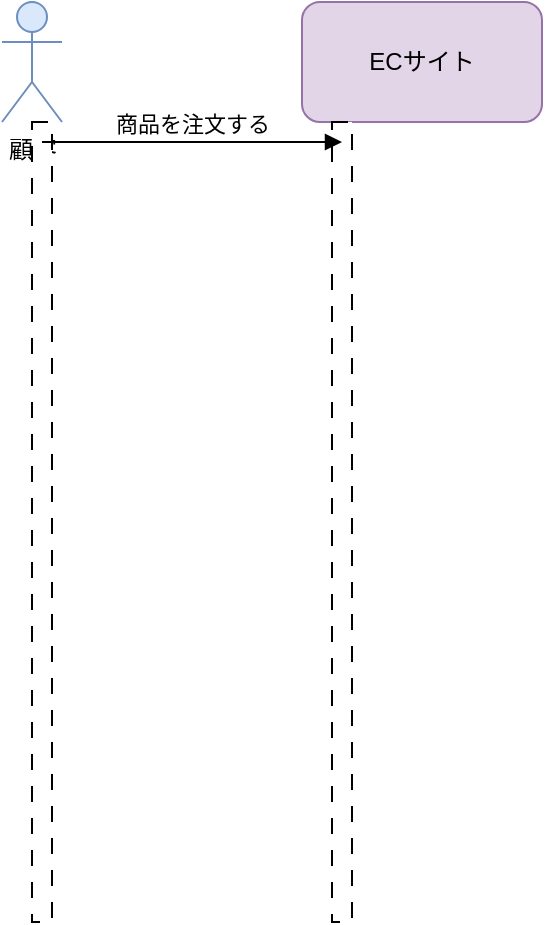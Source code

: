 <?xml version="1.0" encoding="UTF-8"?>
<mxfile 
        version="24.7.8" 
        type="device">
  <diagram id="diagram_1755524116056" name="Sequence Diagram">
    <mxGraphModel dx="1422" dy="762" 
                  grid="1" gridSize="10" 
                  guides="1" tooltips="1" 
                  connect="1" arrows="1" 
                  fold="1" page="1" 
                  pageScale="1" 
                  pageWidth="827" 
                  pageHeight="1169" 
                  math="0" shadow="0">
      <root>
        <mxCell id="0" />
        <mxCell id="1" parent="0" />
        <mxCell id="actor_2" value="顧客" 
                style="shape=umlActor;verticalLabelPosition=bottom;verticalAlign=top;html=1;outlineConnect=0;fillColor=#dae8fc;strokeColor=#6c8ebf;" 
                vertex="1" parent="1">
          <mxGeometry x="100" y="30" width="30" height="60" as="geometry" />
        </mxCell>
        <mxCell id="actor_3" value="ECサイト" 
                style="rounded=1;whiteSpace=wrap;html=1;fillColor=#e1d5e7;strokeColor=#9673a6;" 
                vertex="1" parent="1">
          <mxGeometry x="250" y="30" width="120" height="60" as="geometry" />
        </mxCell>
        <mxCell id="lifeline_5" value="" 
                style="html=1;points=[];perimeter=orthogonalPerimeter;outlineConnect=0;targetShapes=umlLifeline;portConstraint=eastwest;newEdgeStyle={&quot;edgeStyle&quot;:&quot;elbowEdgeStyle&quot;,&quot;elbow&quot;:&quot;vertical&quot;,&quot;curved&quot;:0,&quot;rounded&quot;:0};dashed=1;dashPattern=8 8;" 
                vertex="1" parent="1">
          <mxGeometry x="115" y="90" width="10" height="400" as="geometry" />
        </mxCell>
        <mxCell id="lifeline_6" value="" 
                style="html=1;points=[];perimeter=orthogonalPerimeter;outlineConnect=0;targetShapes=umlLifeline;portConstraint=eastwest;newEdgeStyle={&quot;edgeStyle&quot;:&quot;elbowEdgeStyle&quot;,&quot;elbow&quot;:&quot;vertical&quot;,&quot;curved&quot;:0,&quot;rounded&quot;:0};dashed=1;dashPattern=8 8;" 
                vertex="1" parent="1">
          <mxGeometry x="265" y="90" width="10" height="400" as="geometry" />
        </mxCell>
        <mxCell id="msg_4" value="商品を注文する" 
                style="html=1;verticalAlign=bottom;labelBackgroundColor=default;endArrow=block;rounded=0;edgeStyle=orthogonalEdgeStyle;curved=0;" 
                edge="1" parent="1">
          <mxGeometry relative="1" as="geometry">
            <mxPoint x="120" y="100" as="sourcePoint" />
            <mxPoint x="270" y="100" as="targetPoint" />
            <Array as="points">
              <mxPoint x="120" y="100" />
              <mxPoint x="270" y="100" />
            </Array>
          </mxGeometry>
        </mxCell>
      </root>
    </mxGraphModel>
  </diagram>
</mxfile>